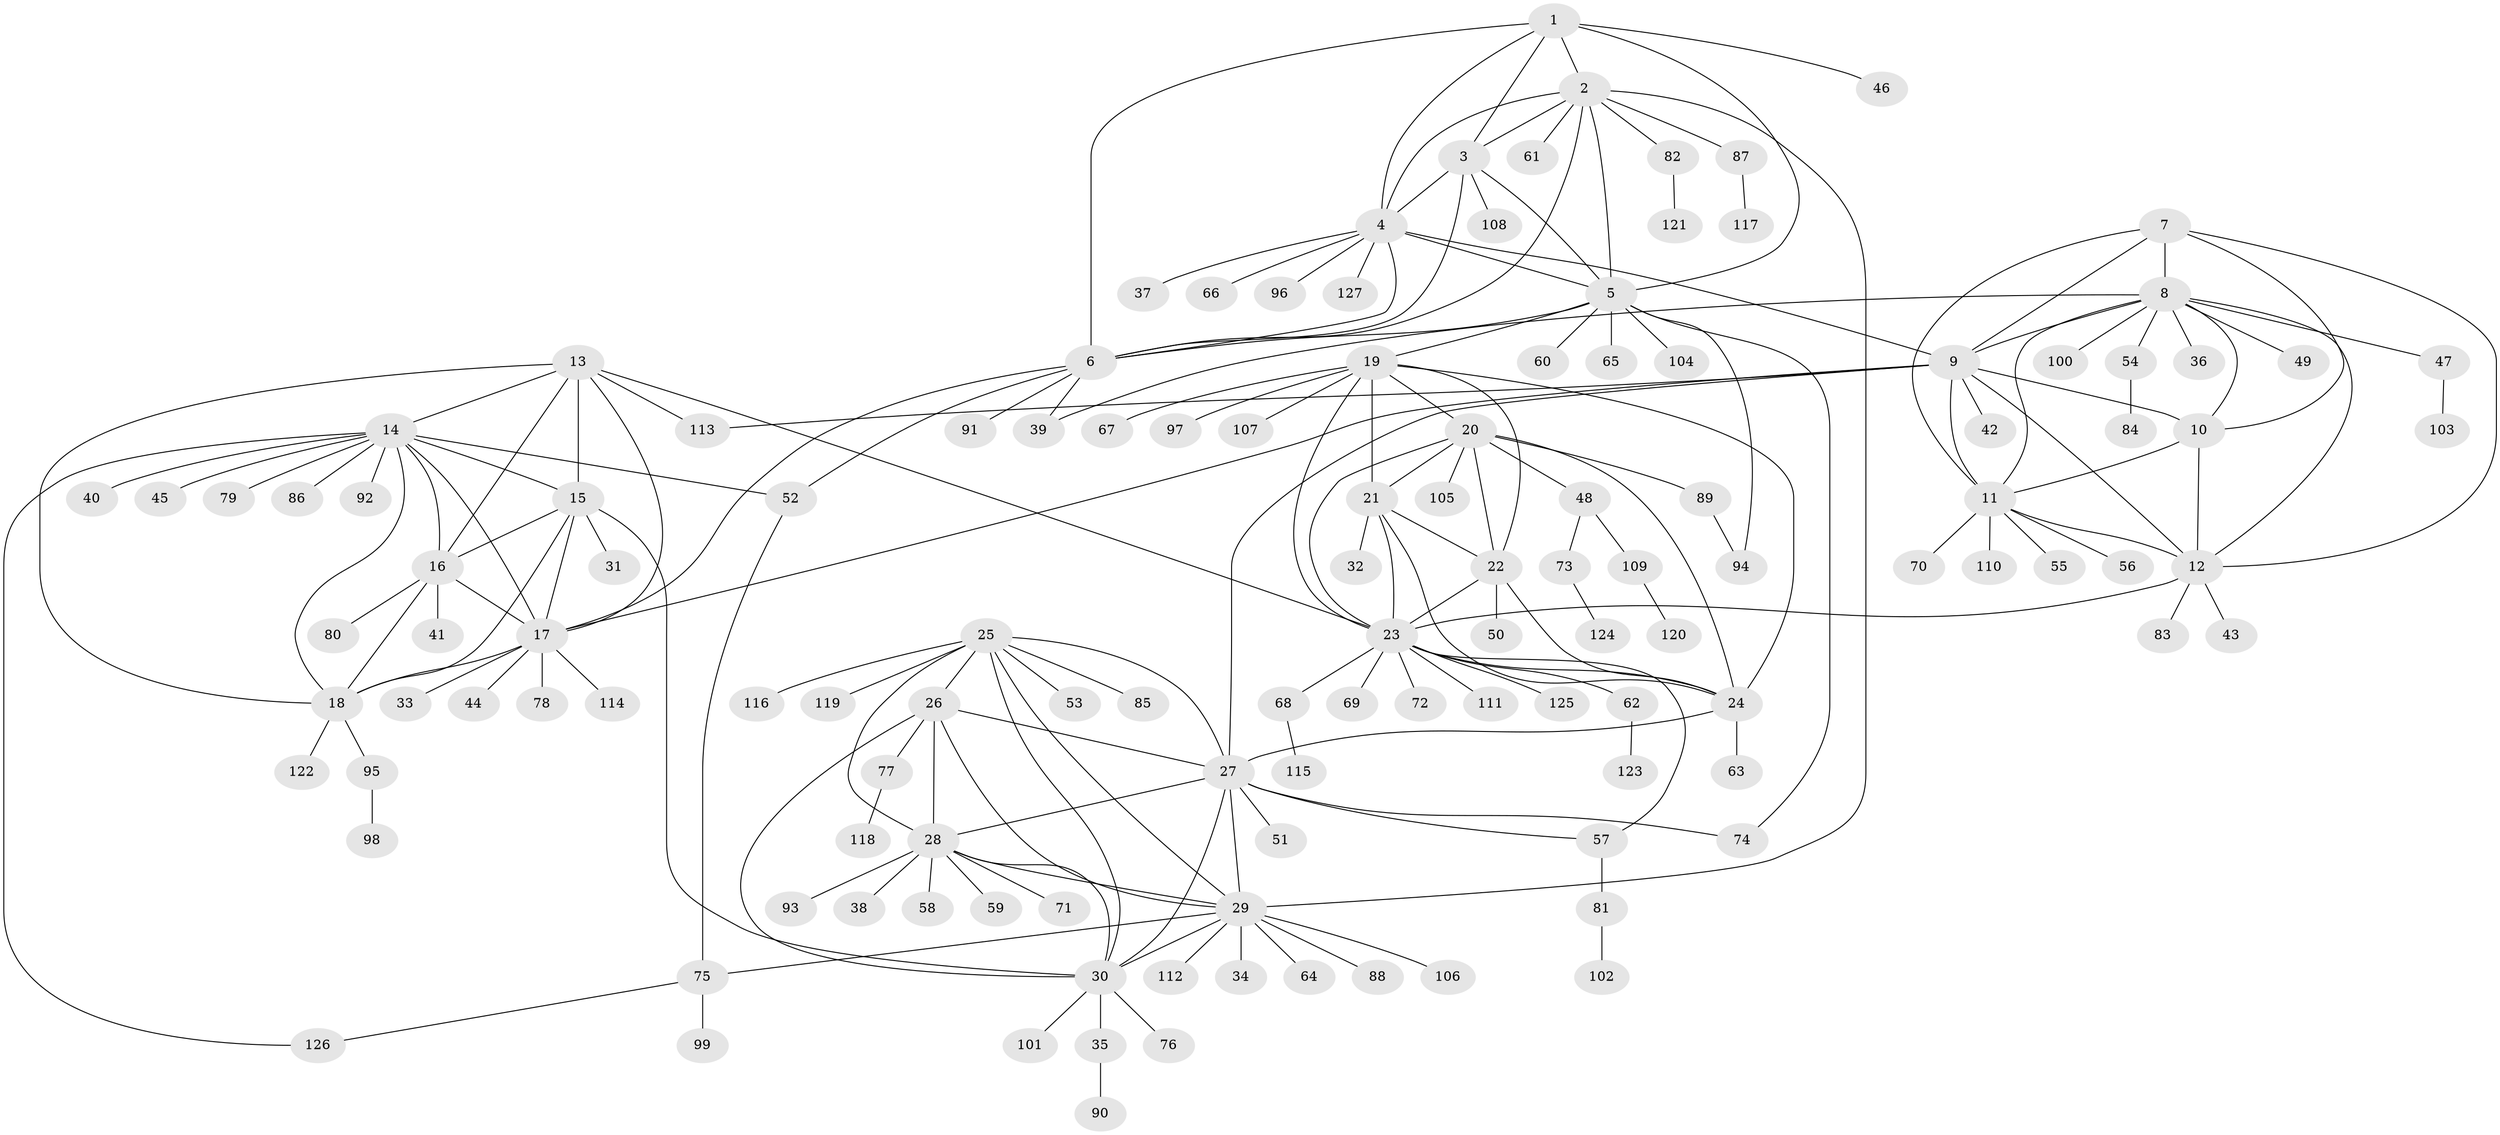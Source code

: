 // Generated by graph-tools (version 1.1) at 2025/37/03/09/25 02:37:46]
// undirected, 127 vertices, 190 edges
graph export_dot {
graph [start="1"]
  node [color=gray90,style=filled];
  1;
  2;
  3;
  4;
  5;
  6;
  7;
  8;
  9;
  10;
  11;
  12;
  13;
  14;
  15;
  16;
  17;
  18;
  19;
  20;
  21;
  22;
  23;
  24;
  25;
  26;
  27;
  28;
  29;
  30;
  31;
  32;
  33;
  34;
  35;
  36;
  37;
  38;
  39;
  40;
  41;
  42;
  43;
  44;
  45;
  46;
  47;
  48;
  49;
  50;
  51;
  52;
  53;
  54;
  55;
  56;
  57;
  58;
  59;
  60;
  61;
  62;
  63;
  64;
  65;
  66;
  67;
  68;
  69;
  70;
  71;
  72;
  73;
  74;
  75;
  76;
  77;
  78;
  79;
  80;
  81;
  82;
  83;
  84;
  85;
  86;
  87;
  88;
  89;
  90;
  91;
  92;
  93;
  94;
  95;
  96;
  97;
  98;
  99;
  100;
  101;
  102;
  103;
  104;
  105;
  106;
  107;
  108;
  109;
  110;
  111;
  112;
  113;
  114;
  115;
  116;
  117;
  118;
  119;
  120;
  121;
  122;
  123;
  124;
  125;
  126;
  127;
  1 -- 2;
  1 -- 3;
  1 -- 4;
  1 -- 5;
  1 -- 6;
  1 -- 46;
  2 -- 3;
  2 -- 4;
  2 -- 5;
  2 -- 6;
  2 -- 29;
  2 -- 61;
  2 -- 82;
  2 -- 87;
  3 -- 4;
  3 -- 5;
  3 -- 6;
  3 -- 108;
  4 -- 5;
  4 -- 6;
  4 -- 9;
  4 -- 37;
  4 -- 66;
  4 -- 96;
  4 -- 127;
  5 -- 6;
  5 -- 19;
  5 -- 60;
  5 -- 65;
  5 -- 74;
  5 -- 94;
  5 -- 104;
  6 -- 17;
  6 -- 39;
  6 -- 52;
  6 -- 91;
  7 -- 8;
  7 -- 9;
  7 -- 10;
  7 -- 11;
  7 -- 12;
  8 -- 9;
  8 -- 10;
  8 -- 11;
  8 -- 12;
  8 -- 36;
  8 -- 39;
  8 -- 47;
  8 -- 49;
  8 -- 54;
  8 -- 100;
  9 -- 10;
  9 -- 11;
  9 -- 12;
  9 -- 17;
  9 -- 27;
  9 -- 42;
  9 -- 113;
  10 -- 11;
  10 -- 12;
  11 -- 12;
  11 -- 55;
  11 -- 56;
  11 -- 70;
  11 -- 110;
  12 -- 23;
  12 -- 43;
  12 -- 83;
  13 -- 14;
  13 -- 15;
  13 -- 16;
  13 -- 17;
  13 -- 18;
  13 -- 23;
  13 -- 113;
  14 -- 15;
  14 -- 16;
  14 -- 17;
  14 -- 18;
  14 -- 40;
  14 -- 45;
  14 -- 52;
  14 -- 79;
  14 -- 86;
  14 -- 92;
  14 -- 126;
  15 -- 16;
  15 -- 17;
  15 -- 18;
  15 -- 30;
  15 -- 31;
  16 -- 17;
  16 -- 18;
  16 -- 41;
  16 -- 80;
  17 -- 18;
  17 -- 33;
  17 -- 44;
  17 -- 78;
  17 -- 114;
  18 -- 95;
  18 -- 122;
  19 -- 20;
  19 -- 21;
  19 -- 22;
  19 -- 23;
  19 -- 24;
  19 -- 67;
  19 -- 97;
  19 -- 107;
  20 -- 21;
  20 -- 22;
  20 -- 23;
  20 -- 24;
  20 -- 48;
  20 -- 89;
  20 -- 105;
  21 -- 22;
  21 -- 23;
  21 -- 24;
  21 -- 32;
  22 -- 23;
  22 -- 24;
  22 -- 50;
  23 -- 24;
  23 -- 57;
  23 -- 62;
  23 -- 68;
  23 -- 69;
  23 -- 72;
  23 -- 111;
  23 -- 125;
  24 -- 27;
  24 -- 63;
  25 -- 26;
  25 -- 27;
  25 -- 28;
  25 -- 29;
  25 -- 30;
  25 -- 53;
  25 -- 85;
  25 -- 116;
  25 -- 119;
  26 -- 27;
  26 -- 28;
  26 -- 29;
  26 -- 30;
  26 -- 77;
  27 -- 28;
  27 -- 29;
  27 -- 30;
  27 -- 51;
  27 -- 57;
  27 -- 74;
  28 -- 29;
  28 -- 30;
  28 -- 38;
  28 -- 58;
  28 -- 59;
  28 -- 71;
  28 -- 93;
  29 -- 30;
  29 -- 34;
  29 -- 64;
  29 -- 75;
  29 -- 88;
  29 -- 106;
  29 -- 112;
  30 -- 35;
  30 -- 76;
  30 -- 101;
  35 -- 90;
  47 -- 103;
  48 -- 73;
  48 -- 109;
  52 -- 75;
  54 -- 84;
  57 -- 81;
  62 -- 123;
  68 -- 115;
  73 -- 124;
  75 -- 99;
  75 -- 126;
  77 -- 118;
  81 -- 102;
  82 -- 121;
  87 -- 117;
  89 -- 94;
  95 -- 98;
  109 -- 120;
}
